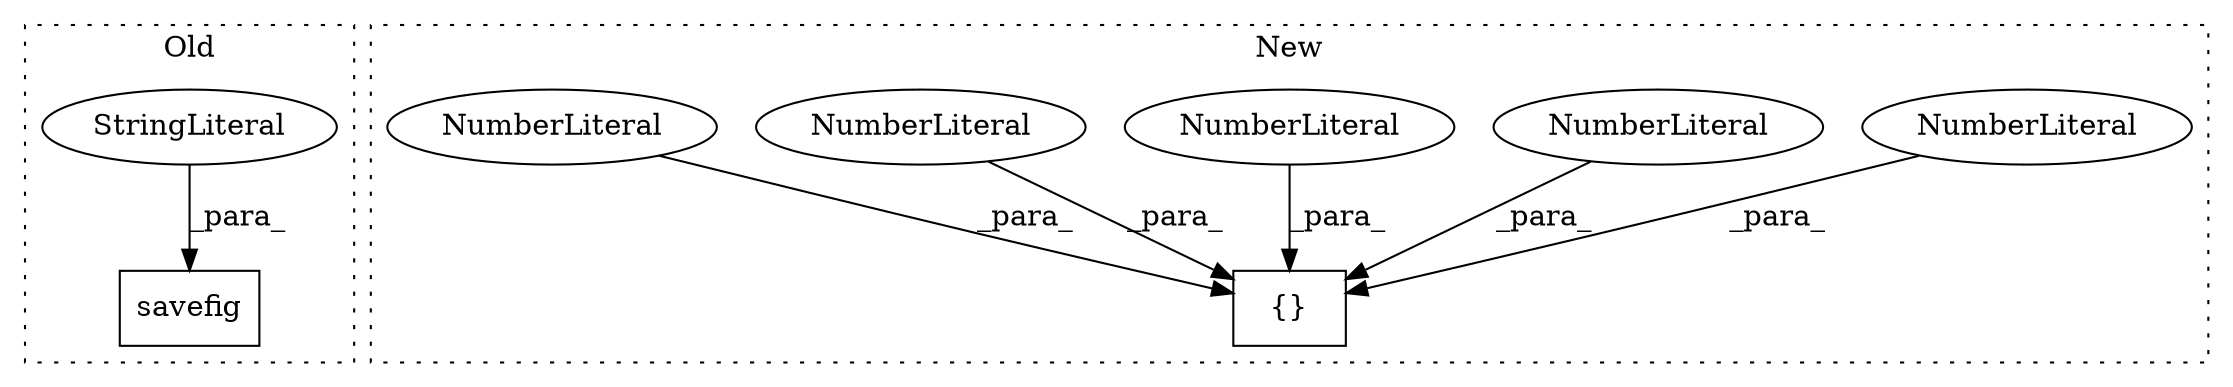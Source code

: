 digraph G {
subgraph cluster0 {
1 [label="savefig" a="32" s="3961,3986" l="8,1" shape="box"];
3 [label="StringLiteral" a="45" s="3979" l="7" shape="ellipse"];
label = "Old";
style="dotted";
}
subgraph cluster1 {
2 [label="{}" a="4" s="4487,4505" l="1,1" shape="box"];
4 [label="NumberLiteral" a="34" s="4493" l="2" shape="ellipse"];
5 [label="NumberLiteral" a="34" s="4496" l="2" shape="ellipse"];
6 [label="NumberLiteral" a="34" s="4488" l="1" shape="ellipse"];
7 [label="NumberLiteral" a="34" s="4502" l="3" shape="ellipse"];
8 [label="NumberLiteral" a="34" s="4490" l="2" shape="ellipse"];
label = "New";
style="dotted";
}
3 -> 1 [label="_para_"];
4 -> 2 [label="_para_"];
5 -> 2 [label="_para_"];
6 -> 2 [label="_para_"];
7 -> 2 [label="_para_"];
8 -> 2 [label="_para_"];
}